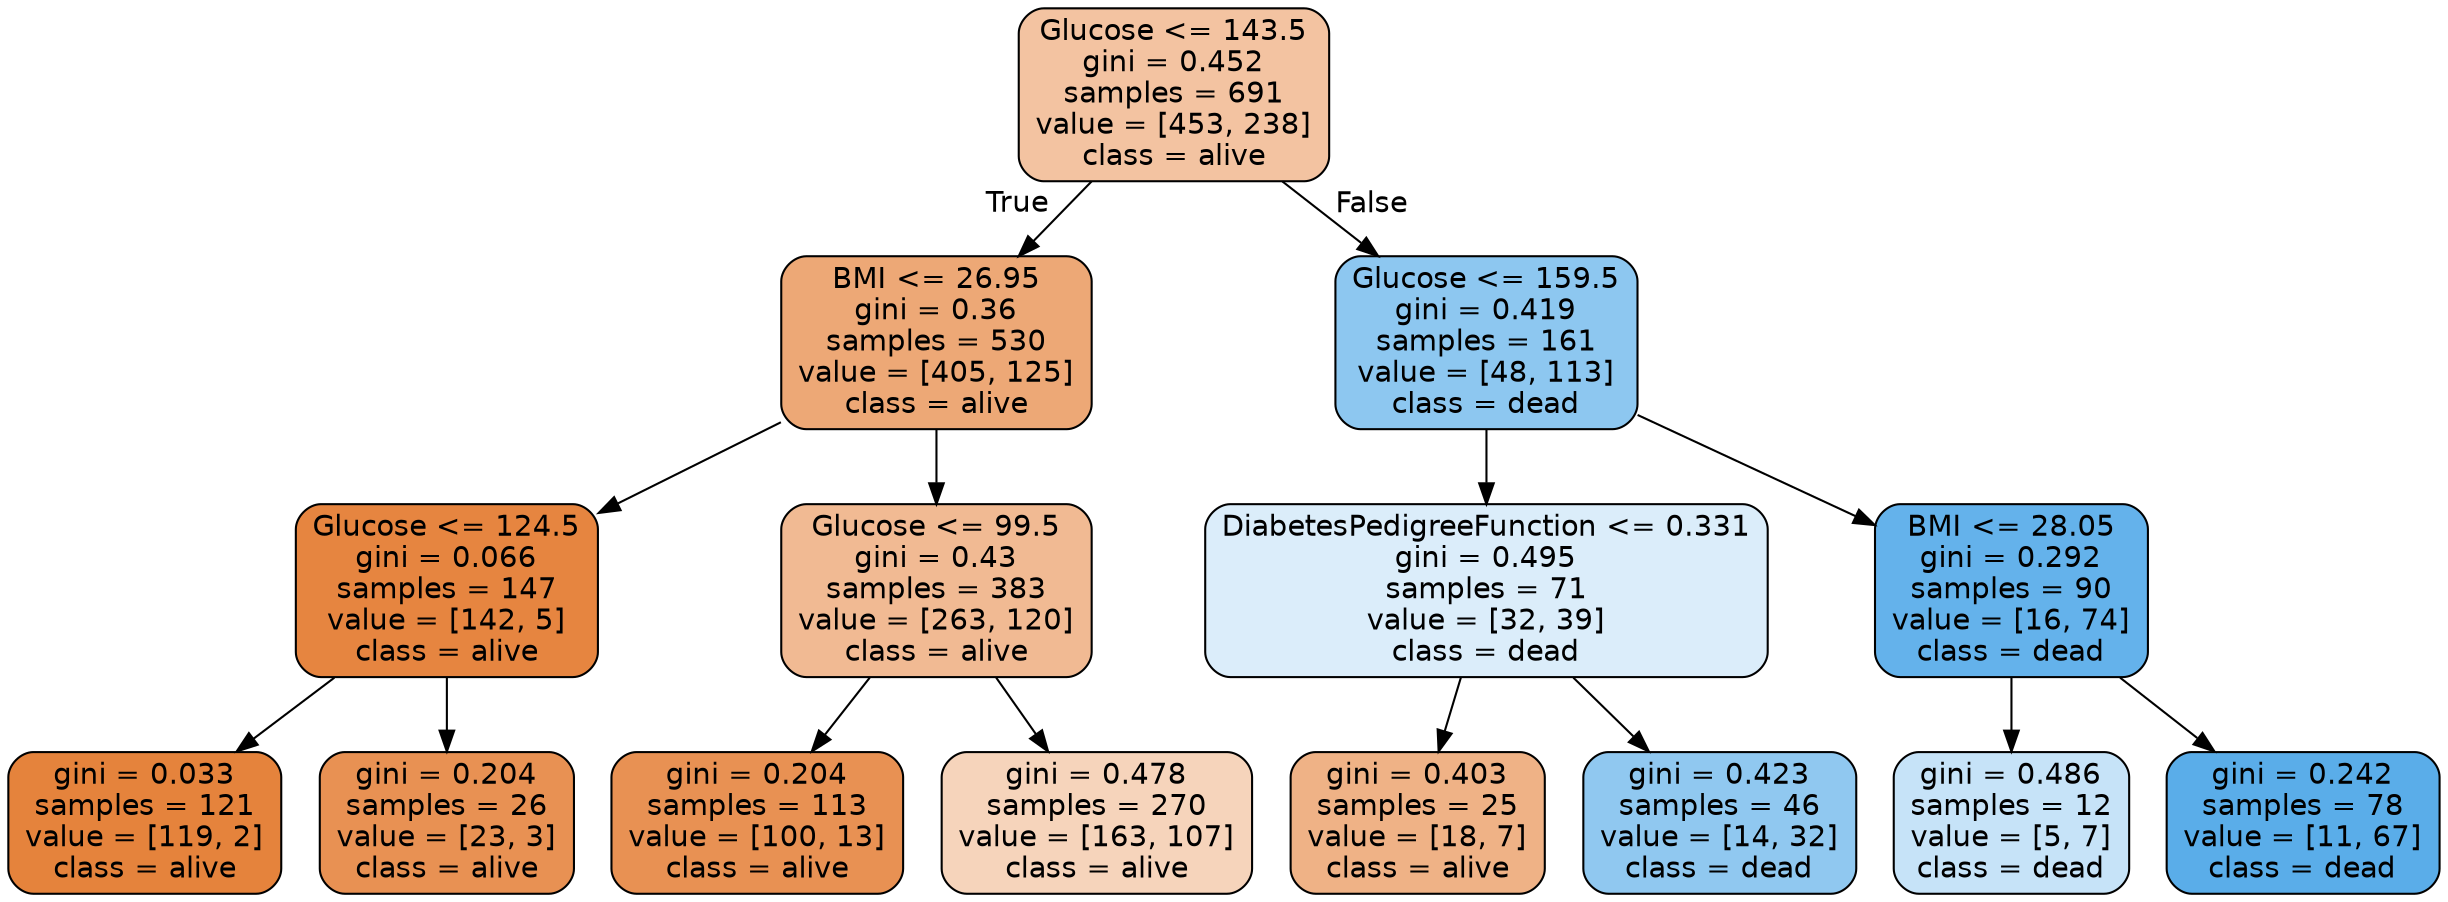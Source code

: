 digraph Tree {
node [shape=box, style="filled, rounded", color="black", fontname="helvetica"] ;
edge [fontname="helvetica"] ;
0 [label="Glucose <= 143.5\ngini = 0.452\nsamples = 691\nvalue = [453, 238]\nclass = alive", fillcolor="#f3c3a1"] ;
1 [label="BMI <= 26.95\ngini = 0.36\nsamples = 530\nvalue = [405, 125]\nclass = alive", fillcolor="#eda876"] ;
0 -> 1 [labeldistance=2.5, labelangle=45, headlabel="True"] ;
2 [label="Glucose <= 124.5\ngini = 0.066\nsamples = 147\nvalue = [142, 5]\nclass = alive", fillcolor="#e68540"] ;
1 -> 2 ;
3 [label="gini = 0.033\nsamples = 121\nvalue = [119, 2]\nclass = alive", fillcolor="#e5833c"] ;
2 -> 3 ;
4 [label="gini = 0.204\nsamples = 26\nvalue = [23, 3]\nclass = alive", fillcolor="#e89153"] ;
2 -> 4 ;
5 [label="Glucose <= 99.5\ngini = 0.43\nsamples = 383\nvalue = [263, 120]\nclass = alive", fillcolor="#f1ba93"] ;
1 -> 5 ;
6 [label="gini = 0.204\nsamples = 113\nvalue = [100, 13]\nclass = alive", fillcolor="#e89153"] ;
5 -> 6 ;
7 [label="gini = 0.478\nsamples = 270\nvalue = [163, 107]\nclass = alive", fillcolor="#f6d4bb"] ;
5 -> 7 ;
8 [label="Glucose <= 159.5\ngini = 0.419\nsamples = 161\nvalue = [48, 113]\nclass = dead", fillcolor="#8dc7f0"] ;
0 -> 8 [labeldistance=2.5, labelangle=-45, headlabel="False"] ;
9 [label="DiabetesPedigreeFunction <= 0.331\ngini = 0.495\nsamples = 71\nvalue = [32, 39]\nclass = dead", fillcolor="#dbedfa"] ;
8 -> 9 ;
10 [label="gini = 0.403\nsamples = 25\nvalue = [18, 7]\nclass = alive", fillcolor="#efb286"] ;
9 -> 10 ;
11 [label="gini = 0.423\nsamples = 46\nvalue = [14, 32]\nclass = dead", fillcolor="#90c8f0"] ;
9 -> 11 ;
12 [label="BMI <= 28.05\ngini = 0.292\nsamples = 90\nvalue = [16, 74]\nclass = dead", fillcolor="#64b2eb"] ;
8 -> 12 ;
13 [label="gini = 0.486\nsamples = 12\nvalue = [5, 7]\nclass = dead", fillcolor="#c6e3f8"] ;
12 -> 13 ;
14 [label="gini = 0.242\nsamples = 78\nvalue = [11, 67]\nclass = dead", fillcolor="#5aade9"] ;
12 -> 14 ;
}